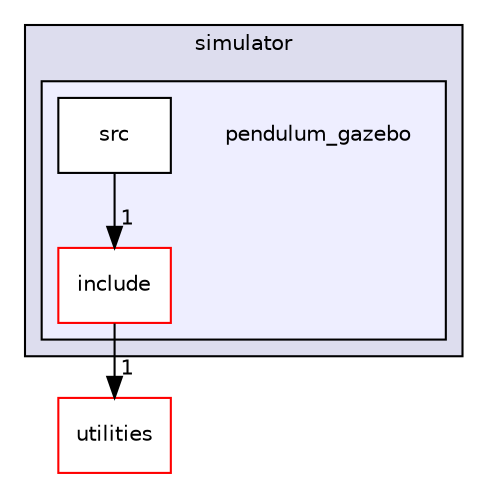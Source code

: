 digraph "catkin_ws/src/simulator/pendulum_gazebo" {
  compound=true
  node [ fontsize="10", fontname="Helvetica"];
  edge [ labelfontsize="10", labelfontname="Helvetica"];
  subgraph clusterdir_9956b5c6b5de7171c18b9164a501b484 {
    graph [ bgcolor="#ddddee", pencolor="black", label="simulator" fontname="Helvetica", fontsize="10", URL="dir_9956b5c6b5de7171c18b9164a501b484.html"]
  subgraph clusterdir_1d4ffe4300b5e12c663632bc8fb2a832 {
    graph [ bgcolor="#eeeeff", pencolor="black", label="" URL="dir_1d4ffe4300b5e12c663632bc8fb2a832.html"];
    dir_1d4ffe4300b5e12c663632bc8fb2a832 [shape=plaintext label="pendulum_gazebo"];
  dir_e8faa6db23899cdde81cd5147ab50f4e [shape=box label="include" fillcolor="white" style="filled" color="red" URL="dir_e8faa6db23899cdde81cd5147ab50f4e.html"];
  dir_f123ba5c7bea1c0ecc8f6045092b4ffc [shape=box label="src" fillcolor="white" style="filled" URL="dir_f123ba5c7bea1c0ecc8f6045092b4ffc.html"];
  }
  }
  dir_ccddda87566ee263eec2f42a65371c71 [shape=box label="utilities" fillcolor="white" style="filled" color="red" URL="dir_ccddda87566ee263eec2f42a65371c71.html"];
  dir_f123ba5c7bea1c0ecc8f6045092b4ffc->dir_e8faa6db23899cdde81cd5147ab50f4e [headlabel="1", labeldistance=1.5 headhref="dir_000083_000081.html"];
  dir_e8faa6db23899cdde81cd5147ab50f4e->dir_ccddda87566ee263eec2f42a65371c71 [headlabel="1", labeldistance=1.5 headhref="dir_000081_000034.html"];
}
